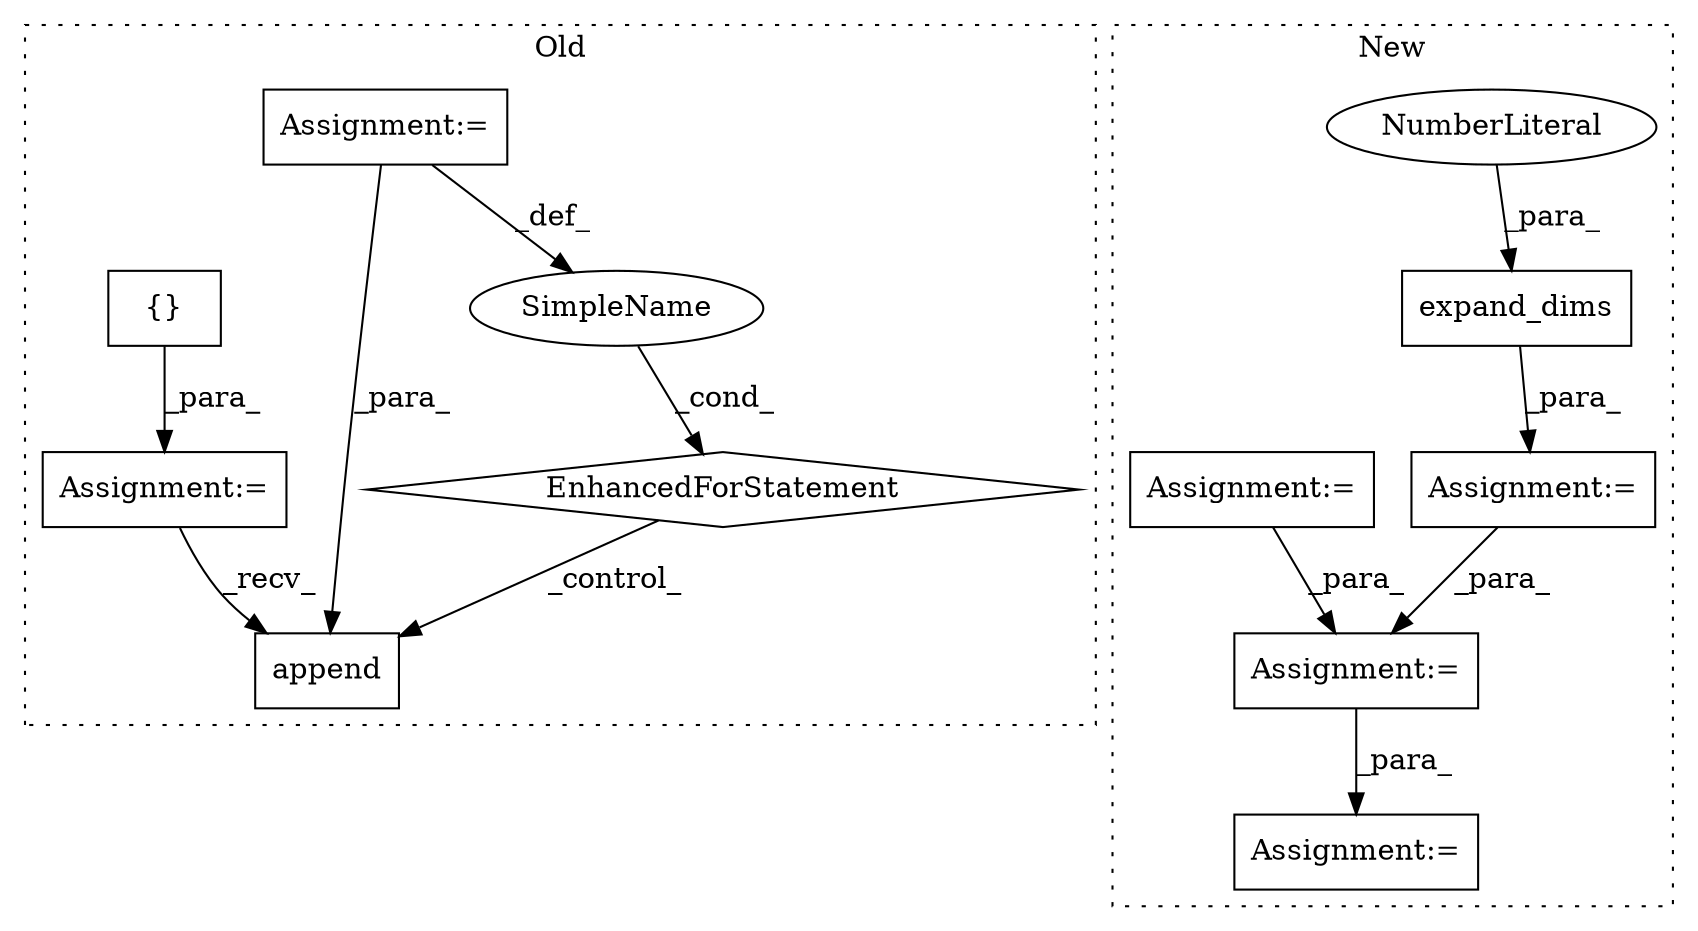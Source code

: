 digraph G {
subgraph cluster0 {
1 [label="append" a="32" s="1040,1084" l="7,1" shape="box"];
5 [label="EnhancedForStatement" a="70" s="871,957" l="61,2" shape="diamond"];
6 [label="Assignment:=" a="7" s="871,957" l="61,2" shape="box"];
7 [label="Assignment:=" a="7" s="801" l="1" shape="box"];
10 [label="SimpleName" a="42" s="936" l="5" shape="ellipse"];
11 [label="{}" a="4" s="811" l="2" shape="box"];
label = "Old";
style="dotted";
}
subgraph cluster1 {
2 [label="expand_dims" a="32" s="834,879" l="12,1" shape="box"];
3 [label="NumberLiteral" a="34" s="878" l="1" shape="ellipse"];
4 [label="Assignment:=" a="7" s="890" l="1" shape="box"];
8 [label="Assignment:=" a="7" s="729" l="1" shape="box"];
9 [label="Assignment:=" a="7" s="827" l="1" shape="box"];
12 [label="Assignment:=" a="7" s="945" l="1" shape="box"];
label = "New";
style="dotted";
}
2 -> 9 [label="_para_"];
3 -> 2 [label="_para_"];
4 -> 12 [label="_para_"];
5 -> 1 [label="_control_"];
6 -> 10 [label="_def_"];
6 -> 1 [label="_para_"];
7 -> 1 [label="_recv_"];
8 -> 4 [label="_para_"];
9 -> 4 [label="_para_"];
10 -> 5 [label="_cond_"];
11 -> 7 [label="_para_"];
}